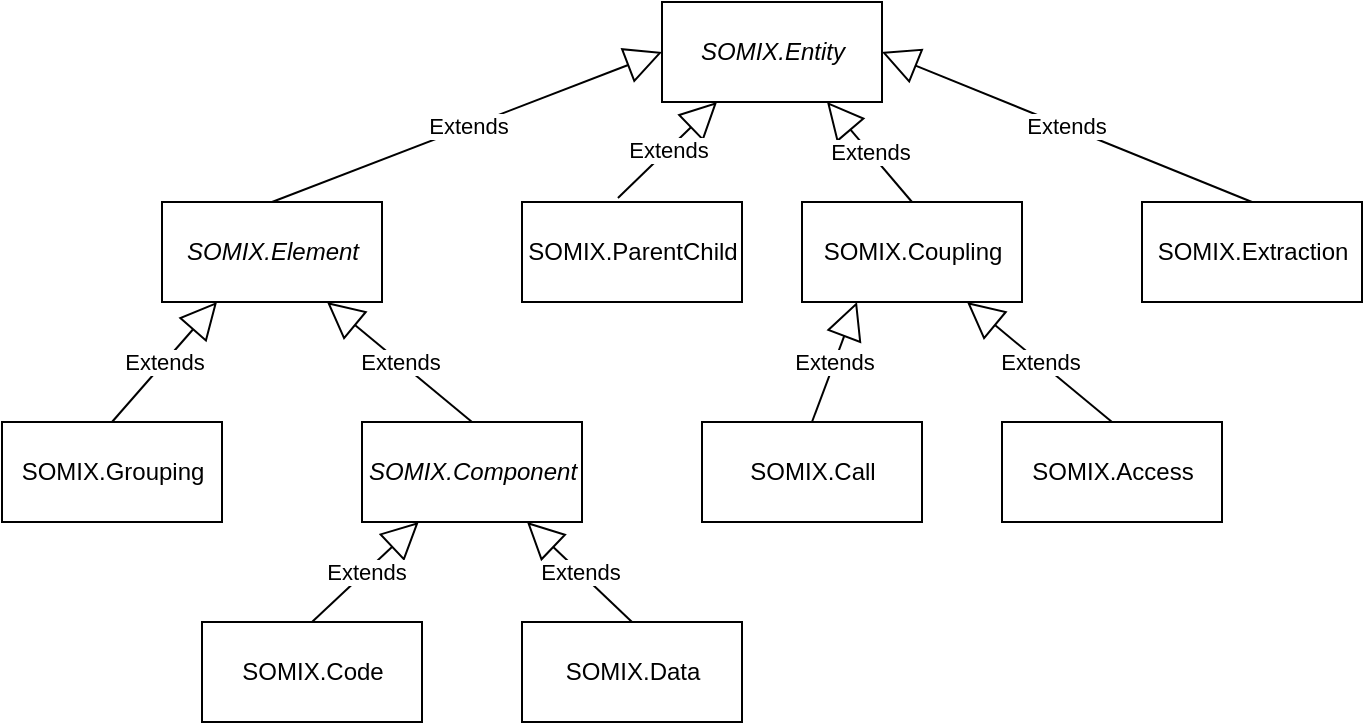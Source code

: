 <mxfile version="15.5.4" type="device"><diagram id="80B4u8gHxr8ulsuJwxax" name="Page-1"><mxGraphModel dx="1422" dy="802" grid="1" gridSize="10" guides="1" tooltips="1" connect="1" arrows="1" fold="1" page="1" pageScale="1" pageWidth="827" pageHeight="1169" math="0" shadow="0"><root><mxCell id="0"/><mxCell id="1" parent="0"/><mxCell id="4VlUcqor9t-64WjPdbs_-1" value="&lt;i&gt;SOMIX.Entity&lt;/i&gt;" style="html=1;" vertex="1" parent="1"><mxGeometry x="370" y="40" width="110" height="50" as="geometry"/></mxCell><mxCell id="4VlUcqor9t-64WjPdbs_-2" value="&lt;i&gt;SOMIX.Element&lt;/i&gt;" style="html=1;" vertex="1" parent="1"><mxGeometry x="120" y="140" width="110" height="50" as="geometry"/></mxCell><mxCell id="4VlUcqor9t-64WjPdbs_-3" value="Extends" style="endArrow=block;endSize=16;endFill=0;html=1;rounded=0;entryX=0;entryY=0.5;entryDx=0;entryDy=0;exitX=0.5;exitY=0;exitDx=0;exitDy=0;" edge="1" parent="1" source="4VlUcqor9t-64WjPdbs_-2" target="4VlUcqor9t-64WjPdbs_-1"><mxGeometry width="160" relative="1" as="geometry"><mxPoint x="320" y="210" as="sourcePoint"/><mxPoint x="480" y="210" as="targetPoint"/></mxGeometry></mxCell><mxCell id="4VlUcqor9t-64WjPdbs_-4" value="SOMIX.Grouping" style="html=1;" vertex="1" parent="1"><mxGeometry x="40" y="250" width="110" height="50" as="geometry"/></mxCell><mxCell id="4VlUcqor9t-64WjPdbs_-5" value="Extends" style="endArrow=block;endSize=16;endFill=0;html=1;rounded=0;entryX=0.25;entryY=1;entryDx=0;entryDy=0;exitX=0.5;exitY=0;exitDx=0;exitDy=0;" edge="1" parent="1" source="4VlUcqor9t-64WjPdbs_-4" target="4VlUcqor9t-64WjPdbs_-2"><mxGeometry width="160" relative="1" as="geometry"><mxPoint x="185" y="150" as="sourcePoint"/><mxPoint x="350" y="75" as="targetPoint"/></mxGeometry></mxCell><mxCell id="4VlUcqor9t-64WjPdbs_-7" value="&lt;i&gt;SOMIX.Component&lt;/i&gt;" style="html=1;" vertex="1" parent="1"><mxGeometry x="220" y="250" width="110" height="50" as="geometry"/></mxCell><mxCell id="4VlUcqor9t-64WjPdbs_-8" value="Extends" style="endArrow=block;endSize=16;endFill=0;html=1;rounded=0;entryX=0.75;entryY=1;entryDx=0;entryDy=0;exitX=0.5;exitY=0;exitDx=0;exitDy=0;" edge="1" parent="1" source="4VlUcqor9t-64WjPdbs_-7" target="4VlUcqor9t-64WjPdbs_-2"><mxGeometry width="160" relative="1" as="geometry"><mxPoint x="135" y="260" as="sourcePoint"/><mxPoint x="157.5" y="200" as="targetPoint"/></mxGeometry></mxCell><mxCell id="4VlUcqor9t-64WjPdbs_-9" value="SOMIX.Code" style="html=1;" vertex="1" parent="1"><mxGeometry x="140" y="350" width="110" height="50" as="geometry"/></mxCell><mxCell id="4VlUcqor9t-64WjPdbs_-10" value="Extends" style="endArrow=block;endSize=16;endFill=0;html=1;rounded=0;exitX=0.5;exitY=0;exitDx=0;exitDy=0;" edge="1" parent="1" source="4VlUcqor9t-64WjPdbs_-9" target="4VlUcqor9t-64WjPdbs_-7"><mxGeometry width="160" relative="1" as="geometry"><mxPoint x="285" y="260" as="sourcePoint"/><mxPoint x="212.5" y="200" as="targetPoint"/></mxGeometry></mxCell><mxCell id="4VlUcqor9t-64WjPdbs_-11" value="SOMIX.Data" style="html=1;" vertex="1" parent="1"><mxGeometry x="300" y="350" width="110" height="50" as="geometry"/></mxCell><mxCell id="4VlUcqor9t-64WjPdbs_-12" value="Extends" style="endArrow=block;endSize=16;endFill=0;html=1;rounded=0;exitX=0.5;exitY=0;exitDx=0;exitDy=0;entryX=0.75;entryY=1;entryDx=0;entryDy=0;" edge="1" parent="1" source="4VlUcqor9t-64WjPdbs_-11" target="4VlUcqor9t-64WjPdbs_-7"><mxGeometry width="160" relative="1" as="geometry"><mxPoint x="225" y="360" as="sourcePoint"/><mxPoint x="265" y="310" as="targetPoint"/></mxGeometry></mxCell><mxCell id="4VlUcqor9t-64WjPdbs_-13" value="SOMIX.ParentChild" style="html=1;" vertex="1" parent="1"><mxGeometry x="300" y="140" width="110" height="50" as="geometry"/></mxCell><mxCell id="4VlUcqor9t-64WjPdbs_-14" value="Extends" style="endArrow=block;endSize=16;endFill=0;html=1;rounded=0;exitX=0.436;exitY=-0.04;exitDx=0;exitDy=0;exitPerimeter=0;entryX=0.25;entryY=1;entryDx=0;entryDy=0;" edge="1" parent="1" source="4VlUcqor9t-64WjPdbs_-13" target="4VlUcqor9t-64WjPdbs_-1"><mxGeometry width="160" relative="1" as="geometry"><mxPoint x="350" y="130" as="sourcePoint"/><mxPoint x="360" y="90" as="targetPoint"/></mxGeometry></mxCell><mxCell id="4VlUcqor9t-64WjPdbs_-15" value="SOMIX.Coupling" style="html=1;" vertex="1" parent="1"><mxGeometry x="440" y="140" width="110" height="50" as="geometry"/></mxCell><mxCell id="4VlUcqor9t-64WjPdbs_-16" value="Extends" style="endArrow=block;endSize=16;endFill=0;html=1;rounded=0;exitX=0.5;exitY=0;exitDx=0;exitDy=0;entryX=0.75;entryY=1;entryDx=0;entryDy=0;" edge="1" parent="1" source="4VlUcqor9t-64WjPdbs_-15" target="4VlUcqor9t-64WjPdbs_-1"><mxGeometry width="160" relative="1" as="geometry"><mxPoint x="357.96" y="148" as="sourcePoint"/><mxPoint x="377.5" y="100" as="targetPoint"/></mxGeometry></mxCell><mxCell id="4VlUcqor9t-64WjPdbs_-17" value="SOMIX.Call" style="html=1;" vertex="1" parent="1"><mxGeometry x="390" y="250" width="110" height="50" as="geometry"/></mxCell><mxCell id="4VlUcqor9t-64WjPdbs_-18" value="Extends" style="endArrow=block;endSize=16;endFill=0;html=1;rounded=0;entryX=0.25;entryY=1;entryDx=0;entryDy=0;exitX=0.5;exitY=0;exitDx=0;exitDy=0;" edge="1" parent="1" source="4VlUcqor9t-64WjPdbs_-17" target="4VlUcqor9t-64WjPdbs_-15"><mxGeometry width="160" relative="1" as="geometry"><mxPoint x="135" y="260" as="sourcePoint"/><mxPoint x="157.5" y="200" as="targetPoint"/></mxGeometry></mxCell><mxCell id="4VlUcqor9t-64WjPdbs_-20" value="SOMIX.Access" style="html=1;" vertex="1" parent="1"><mxGeometry x="540" y="250" width="110" height="50" as="geometry"/></mxCell><mxCell id="4VlUcqor9t-64WjPdbs_-21" value="Extends" style="endArrow=block;endSize=16;endFill=0;html=1;rounded=0;exitX=0.5;exitY=0;exitDx=0;exitDy=0;entryX=0.75;entryY=1;entryDx=0;entryDy=0;" edge="1" parent="1" source="4VlUcqor9t-64WjPdbs_-20" target="4VlUcqor9t-64WjPdbs_-15"><mxGeometry width="160" relative="1" as="geometry"><mxPoint x="562" y="160" as="sourcePoint"/><mxPoint x="472" y="100" as="targetPoint"/></mxGeometry></mxCell><mxCell id="4VlUcqor9t-64WjPdbs_-22" value="SOMIX.Extraction" style="html=1;" vertex="1" parent="1"><mxGeometry x="610" y="140" width="110" height="50" as="geometry"/></mxCell><mxCell id="4VlUcqor9t-64WjPdbs_-23" value="Extends" style="endArrow=block;endSize=16;endFill=0;html=1;rounded=0;exitX=0.5;exitY=0;exitDx=0;exitDy=0;entryX=1;entryY=0.5;entryDx=0;entryDy=0;" edge="1" parent="1" source="4VlUcqor9t-64WjPdbs_-22" target="4VlUcqor9t-64WjPdbs_-1"><mxGeometry width="160" relative="1" as="geometry"><mxPoint x="566" y="160" as="sourcePoint"/><mxPoint x="476" y="100" as="targetPoint"/></mxGeometry></mxCell></root></mxGraphModel></diagram></mxfile>
